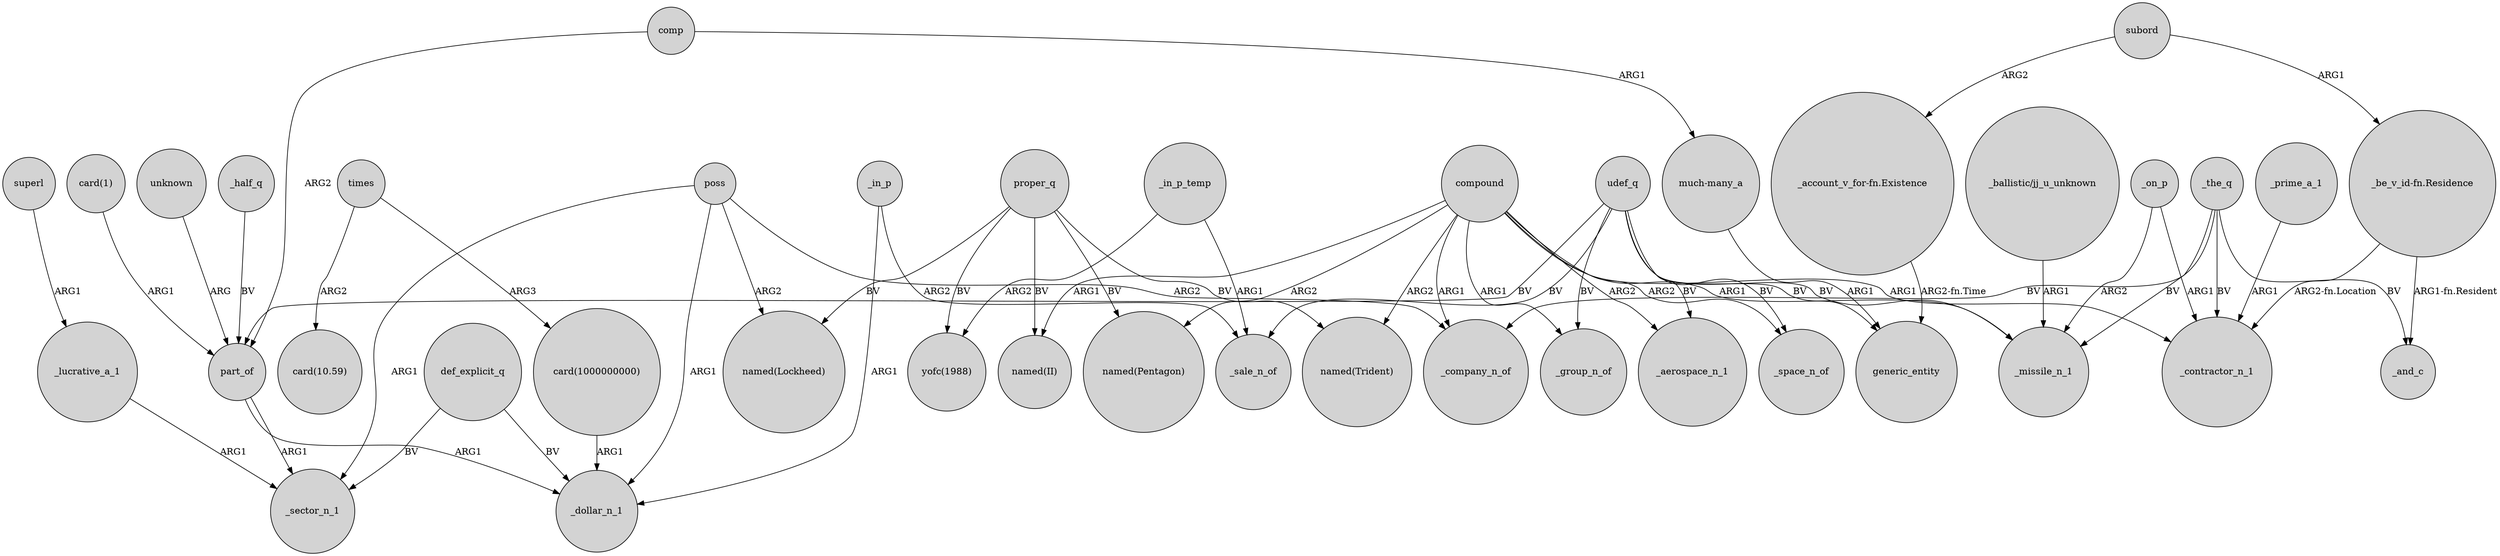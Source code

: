 digraph {
	node [shape=circle style=filled]
	def_explicit_q -> _dollar_n_1 [label=BV]
	_the_q -> _contractor_n_1 [label=BV]
	subord -> "_be_v_id-fn.Residence" [label=ARG1]
	proper_q -> "named(Trident)" [label=BV]
	"card(1000000000)" -> _dollar_n_1 [label=ARG1]
	compound -> _contractor_n_1 [label=ARG1]
	"_be_v_id-fn.Residence" -> _and_c [label="ARG1-fn.Resident"]
	_lucrative_a_1 -> _sector_n_1 [label=ARG1]
	udef_q -> _group_n_of [label=BV]
	compound -> _aerospace_n_1 [label=ARG2]
	compound -> _space_n_of [label=ARG2]
	proper_q -> "named(Lockheed)" [label=BV]
	udef_q -> _space_n_of [label=BV]
	_the_q -> _and_c [label=BV]
	udef_q -> part_of [label=BV]
	"_be_v_id-fn.Residence" -> _contractor_n_1 [label="ARG2-fn.Location"]
	part_of -> _sector_n_1 [label=ARG1]
	_in_p -> _sale_n_of [label=ARG2]
	_in_p_temp -> _sale_n_of [label=ARG1]
	subord -> "_account_v_for-fn.Existence" [label=ARG2]
	udef_q -> _missile_n_1 [label=BV]
	superl -> _lucrative_a_1 [label=ARG1]
	compound -> "named(II)" [label=ARG1]
	compound -> _company_n_of [label=ARG1]
	udef_q -> _sale_n_of [label=BV]
	times -> "card(1000000000)" [label=ARG3]
	"card(1)" -> part_of [label=ARG1]
	compound -> _group_n_of [label=ARG1]
	udef_q -> generic_entity [label=BV]
	unknown -> part_of [label=ARG]
	comp -> part_of [label=ARG2]
	_in_p -> _dollar_n_1 [label=ARG1]
	comp -> "much-many_a" [label=ARG1]
	poss -> _company_n_of [label=ARG2]
	"_ballistic/jj_u_unknown" -> _missile_n_1 [label=ARG1]
	proper_q -> "named(Pentagon)" [label=BV]
	_half_q -> part_of [label=BV]
	"much-many_a" -> generic_entity [label=ARG1]
	_on_p -> _missile_n_1 [label=ARG2]
	proper_q -> "named(II)" [label=BV]
	"_account_v_for-fn.Existence" -> generic_entity [label="ARG2-fn.Time"]
	compound -> "named(Trident)" [label=ARG2]
	times -> "card(10.59)" [label=ARG2]
	_on_p -> _contractor_n_1 [label=ARG1]
	udef_q -> _aerospace_n_1 [label=BV]
	part_of -> _dollar_n_1 [label=ARG1]
	_prime_a_1 -> _contractor_n_1 [label=ARG1]
	compound -> _missile_n_1 [label=ARG1]
	proper_q -> "yofc(1988)" [label=BV]
	compound -> "named(Pentagon)" [label=ARG2]
	poss -> _sector_n_1 [label=ARG1]
	def_explicit_q -> _sector_n_1 [label=BV]
	_the_q -> _missile_n_1 [label=BV]
	poss -> _dollar_n_1 [label=ARG1]
	poss -> "named(Lockheed)" [label=ARG2]
	_the_q -> _company_n_of [label=BV]
	_in_p_temp -> "yofc(1988)" [label=ARG2]
}
